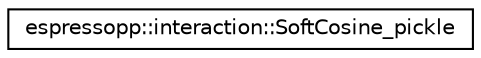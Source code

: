 digraph G
{
  edge [fontname="Helvetica",fontsize="10",labelfontname="Helvetica",labelfontsize="10"];
  node [fontname="Helvetica",fontsize="10",shape=record];
  rankdir="LR";
  Node1 [label="espressopp::interaction::SoftCosine_pickle",height=0.2,width=0.4,color="black", fillcolor="white", style="filled",URL="$structespressopp_1_1interaction_1_1SoftCosine__pickle.html"];
}
